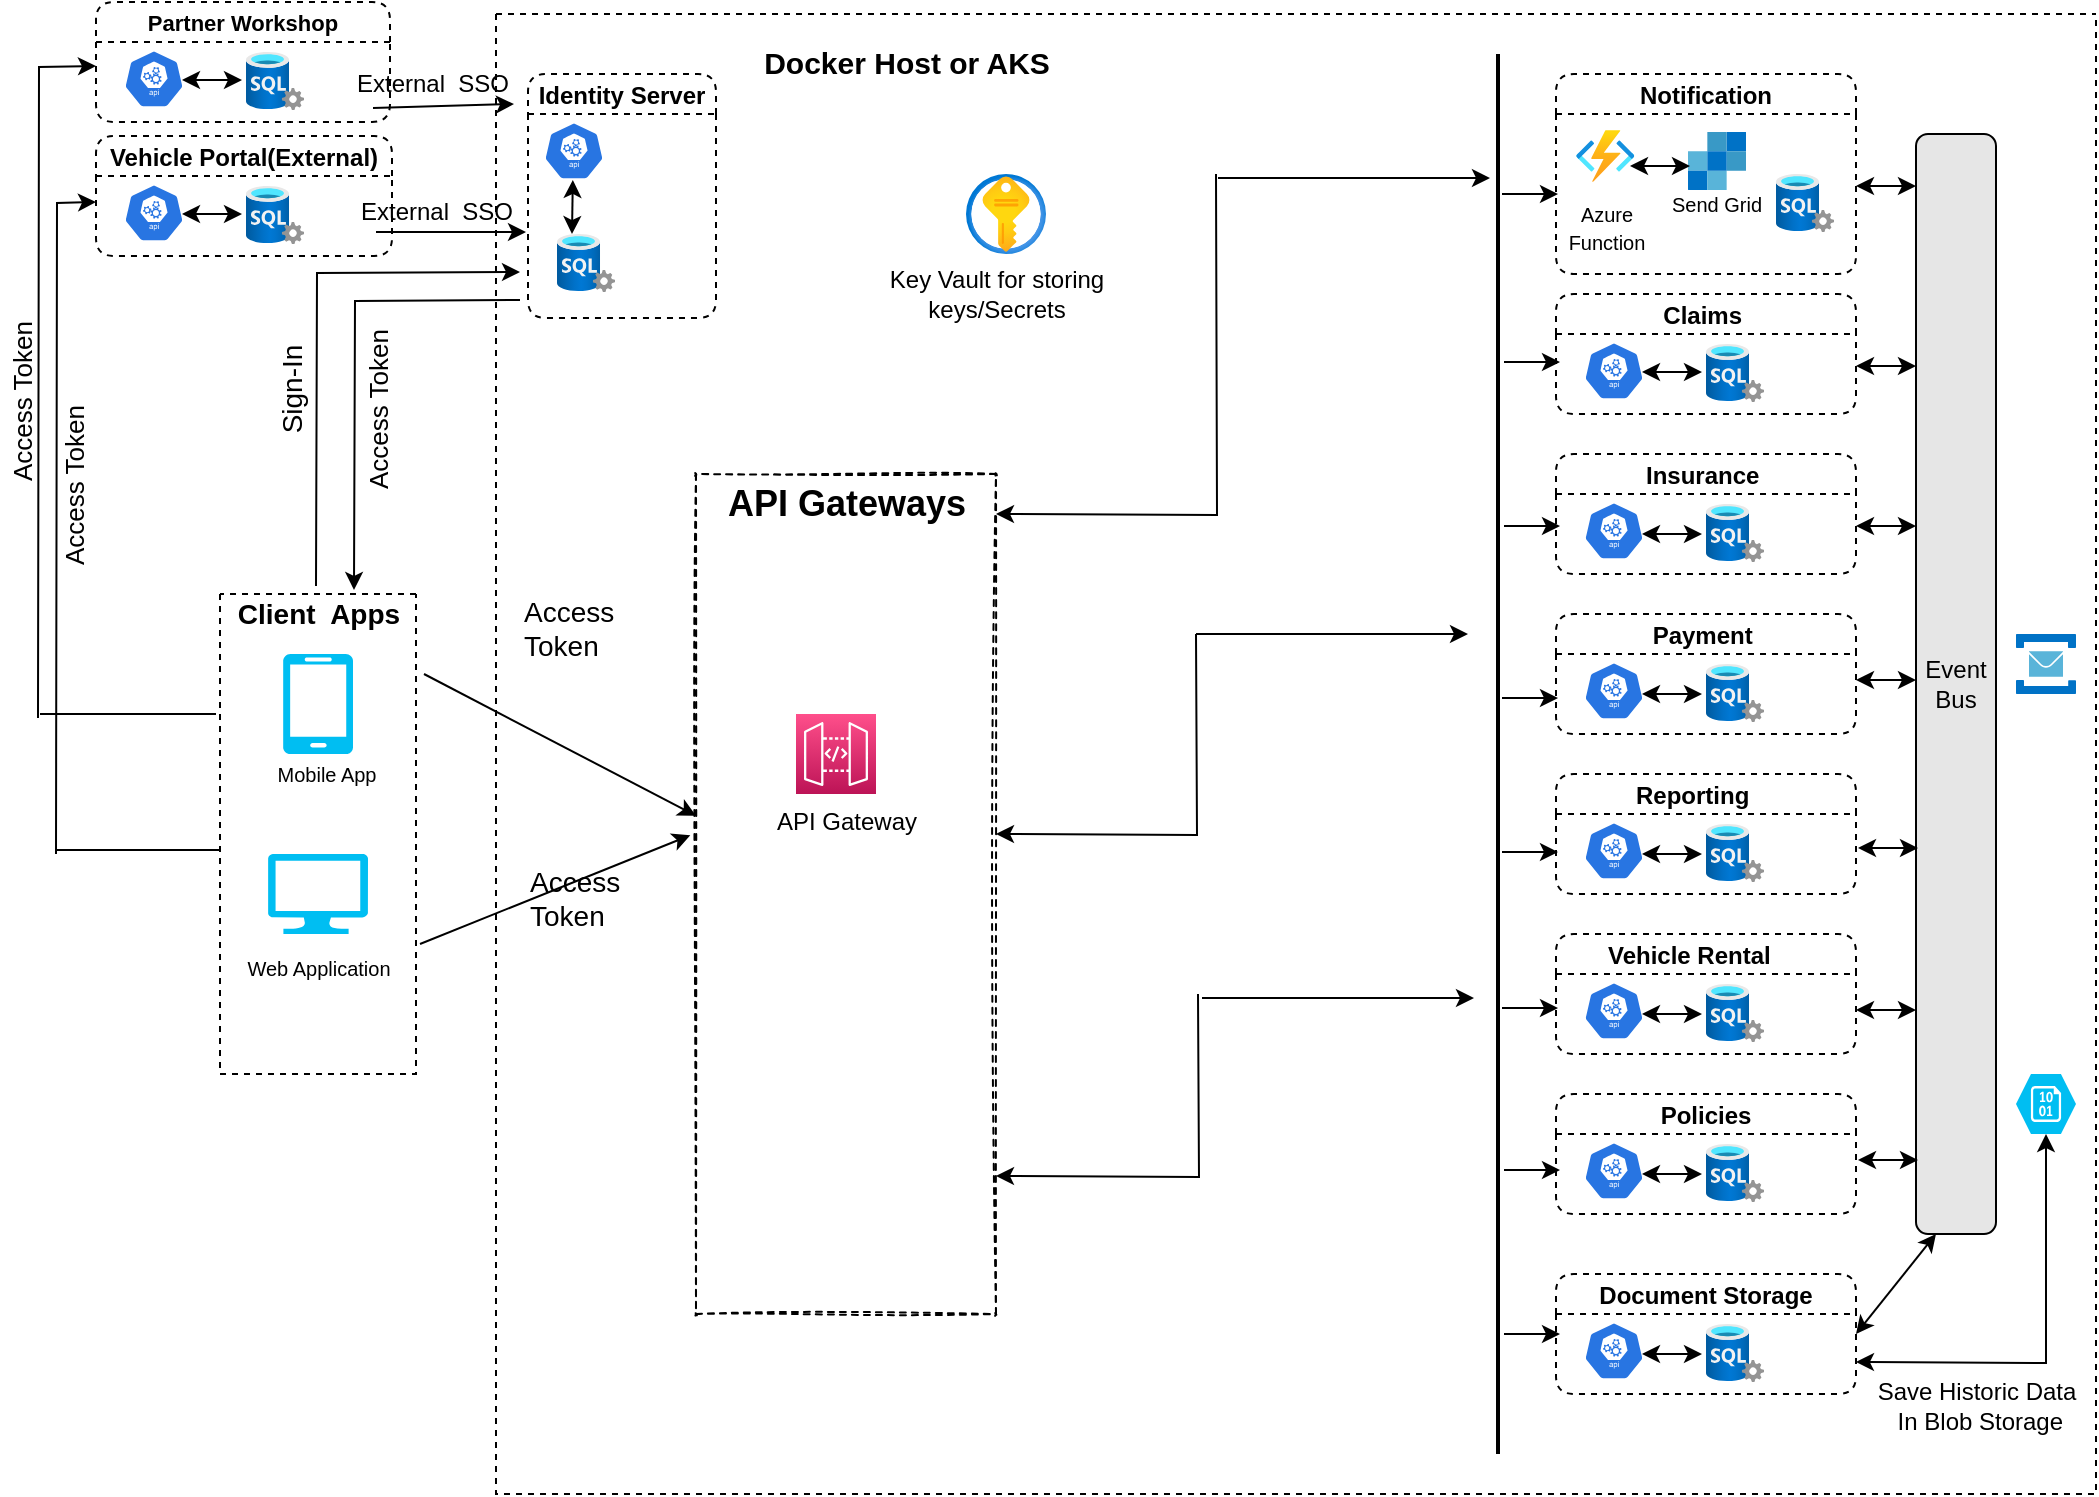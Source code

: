 <mxfile version="20.8.16" type="github">
  <diagram id="NDC4bo6qUV1IFUfRolQ6" name="Page-1">
    <mxGraphModel dx="1259" dy="620" grid="1" gridSize="10" guides="1" tooltips="1" connect="1" arrows="1" fold="1" page="1" pageScale="1" pageWidth="1169" pageHeight="827" math="0" shadow="0">
      <root>
        <mxCell id="0" />
        <mxCell id="1" parent="0" />
        <mxCell id="61lrkyeknkYS6H5JSlJV-2" value="Event Bus" style="rounded=1;whiteSpace=wrap;html=1;direction=north;fillColor=#E6E6E6;labelPosition=center;verticalLabelPosition=middle;align=center;verticalAlign=middle;flipH=0;flipV=0;" parent="1" vertex="1">
          <mxGeometry x="1060" y="70" width="40" height="550" as="geometry" />
        </mxCell>
        <mxCell id="61lrkyeknkYS6H5JSlJV-5" value="Claims " style="swimlane;startSize=20;glass=0;swimlaneLine=1;dashed=1;strokeWidth=1;swimlaneFillColor=none;rounded=1;shadow=0;sketch=0;swimlaneHead=1;horizontal=1;noLabel=0;collapsible=0;" parent="1" vertex="1">
          <mxGeometry x="880" y="150" width="150" height="60" as="geometry">
            <mxRectangle x="140" y="55" width="50" height="40" as="alternateBounds" />
          </mxGeometry>
        </mxCell>
        <mxCell id="61lrkyeknkYS6H5JSlJV-6" value="" style="sketch=0;html=1;dashed=0;whitespace=wrap;fillColor=#2875E2;strokeColor=#ffffff;points=[[0.005,0.63,0],[0.1,0.2,0],[0.9,0.2,0],[0.5,0,0],[0.995,0.63,0],[0.72,0.99,0],[0.5,1,0],[0.28,0.99,0]];shape=mxgraph.kubernetes.icon;prIcon=api" parent="61lrkyeknkYS6H5JSlJV-5" vertex="1">
          <mxGeometry x="4" y="24" width="50" height="29" as="geometry" />
        </mxCell>
        <mxCell id="61lrkyeknkYS6H5JSlJV-7" value="" style="aspect=fixed;html=1;points=[];align=center;image;fontSize=12;image=img/lib/azure2/databases/SQL_Server.svg;" parent="61lrkyeknkYS6H5JSlJV-5" vertex="1">
          <mxGeometry x="75" y="25" width="29" height="29" as="geometry" />
        </mxCell>
        <mxCell id="61lrkyeknkYS6H5JSlJV-8" value="" style="endArrow=classic;startArrow=classic;html=1;rounded=0;" parent="61lrkyeknkYS6H5JSlJV-5" edge="1">
          <mxGeometry width="50" height="50" relative="1" as="geometry">
            <mxPoint x="43" y="39" as="sourcePoint" />
            <mxPoint x="73" y="39" as="targetPoint" />
          </mxGeometry>
        </mxCell>
        <mxCell id="61lrkyeknkYS6H5JSlJV-9" value="" style="endArrow=classic;startArrow=classic;html=1;rounded=0;" parent="1" edge="1">
          <mxGeometry width="50" height="50" relative="1" as="geometry">
            <mxPoint x="1030" y="186" as="sourcePoint" />
            <mxPoint x="1060" y="186" as="targetPoint" />
          </mxGeometry>
        </mxCell>
        <mxCell id="61lrkyeknkYS6H5JSlJV-12" value="Insurance " style="swimlane;startSize=20;glass=0;swimlaneLine=1;dashed=1;strokeWidth=1;swimlaneFillColor=none;rounded=1;shadow=0;sketch=0;swimlaneHead=1;horizontal=1;noLabel=0;collapsible=0;" parent="1" vertex="1">
          <mxGeometry x="880" y="230" width="150" height="60" as="geometry">
            <mxRectangle x="140" y="55" width="50" height="40" as="alternateBounds" />
          </mxGeometry>
        </mxCell>
        <mxCell id="61lrkyeknkYS6H5JSlJV-13" value="" style="sketch=0;html=1;dashed=0;whitespace=wrap;fillColor=#2875E2;strokeColor=#ffffff;points=[[0.005,0.63,0],[0.1,0.2,0],[0.9,0.2,0],[0.5,0,0],[0.995,0.63,0],[0.72,0.99,0],[0.5,1,0],[0.28,0.99,0]];shape=mxgraph.kubernetes.icon;prIcon=api" parent="61lrkyeknkYS6H5JSlJV-12" vertex="1">
          <mxGeometry x="4" y="24" width="50" height="29" as="geometry" />
        </mxCell>
        <mxCell id="61lrkyeknkYS6H5JSlJV-14" value="" style="aspect=fixed;html=1;points=[];align=center;image;fontSize=12;image=img/lib/azure2/databases/SQL_Server.svg;" parent="61lrkyeknkYS6H5JSlJV-12" vertex="1">
          <mxGeometry x="75" y="25" width="29" height="29" as="geometry" />
        </mxCell>
        <mxCell id="61lrkyeknkYS6H5JSlJV-15" value="" style="endArrow=classic;startArrow=classic;html=1;rounded=0;" parent="61lrkyeknkYS6H5JSlJV-12" edge="1">
          <mxGeometry width="50" height="50" relative="1" as="geometry">
            <mxPoint x="43" y="40" as="sourcePoint" />
            <mxPoint x="73" y="40" as="targetPoint" />
          </mxGeometry>
        </mxCell>
        <mxCell id="61lrkyeknkYS6H5JSlJV-16" value="Payment " style="swimlane;startSize=20;glass=0;swimlaneLine=1;dashed=1;strokeWidth=1;swimlaneFillColor=none;rounded=1;shadow=0;sketch=0;swimlaneHead=1;horizontal=1;noLabel=0;collapsible=0;" parent="1" vertex="1">
          <mxGeometry x="880" y="310" width="150" height="60" as="geometry">
            <mxRectangle x="140" y="55" width="50" height="40" as="alternateBounds" />
          </mxGeometry>
        </mxCell>
        <mxCell id="61lrkyeknkYS6H5JSlJV-17" value="" style="sketch=0;html=1;dashed=0;whitespace=wrap;fillColor=#2875E2;strokeColor=#ffffff;points=[[0.005,0.63,0],[0.1,0.2,0],[0.9,0.2,0],[0.5,0,0],[0.995,0.63,0],[0.72,0.99,0],[0.5,1,0],[0.28,0.99,0]];shape=mxgraph.kubernetes.icon;prIcon=api" parent="61lrkyeknkYS6H5JSlJV-16" vertex="1">
          <mxGeometry x="4" y="24" width="50" height="29" as="geometry" />
        </mxCell>
        <mxCell id="61lrkyeknkYS6H5JSlJV-18" value="" style="aspect=fixed;html=1;points=[];align=center;image;fontSize=12;image=img/lib/azure2/databases/SQL_Server.svg;" parent="61lrkyeknkYS6H5JSlJV-16" vertex="1">
          <mxGeometry x="75" y="25" width="29" height="29" as="geometry" />
        </mxCell>
        <mxCell id="61lrkyeknkYS6H5JSlJV-19" value="" style="endArrow=classic;startArrow=classic;html=1;rounded=0;" parent="61lrkyeknkYS6H5JSlJV-16" edge="1">
          <mxGeometry width="50" height="50" relative="1" as="geometry">
            <mxPoint x="43" y="40" as="sourcePoint" />
            <mxPoint x="73" y="40" as="targetPoint" />
          </mxGeometry>
        </mxCell>
        <mxCell id="61lrkyeknkYS6H5JSlJV-20" value="Reporting    " style="swimlane;startSize=20;glass=0;swimlaneLine=1;dashed=1;strokeWidth=1;swimlaneFillColor=none;rounded=1;shadow=0;sketch=0;swimlaneHead=1;horizontal=1;noLabel=0;collapsible=0;" parent="1" vertex="1">
          <mxGeometry x="880" y="390" width="150" height="60" as="geometry">
            <mxRectangle x="140" y="55" width="50" height="40" as="alternateBounds" />
          </mxGeometry>
        </mxCell>
        <mxCell id="61lrkyeknkYS6H5JSlJV-21" value="" style="sketch=0;html=1;dashed=0;whitespace=wrap;fillColor=#2875E2;strokeColor=#ffffff;points=[[0.005,0.63,0],[0.1,0.2,0],[0.9,0.2,0],[0.5,0,0],[0.995,0.63,0],[0.72,0.99,0],[0.5,1,0],[0.28,0.99,0]];shape=mxgraph.kubernetes.icon;prIcon=api" parent="61lrkyeknkYS6H5JSlJV-20" vertex="1">
          <mxGeometry x="4" y="24" width="50" height="29" as="geometry" />
        </mxCell>
        <mxCell id="61lrkyeknkYS6H5JSlJV-22" value="" style="aspect=fixed;html=1;points=[];align=center;image;fontSize=12;image=img/lib/azure2/databases/SQL_Server.svg;" parent="61lrkyeknkYS6H5JSlJV-20" vertex="1">
          <mxGeometry x="75" y="25" width="29" height="29" as="geometry" />
        </mxCell>
        <mxCell id="61lrkyeknkYS6H5JSlJV-23" value="" style="endArrow=classic;startArrow=classic;html=1;rounded=0;" parent="61lrkyeknkYS6H5JSlJV-20" edge="1">
          <mxGeometry width="50" height="50" relative="1" as="geometry">
            <mxPoint x="43" y="40" as="sourcePoint" />
            <mxPoint x="73" y="40" as="targetPoint" />
          </mxGeometry>
        </mxCell>
        <mxCell id="61lrkyeknkYS6H5JSlJV-24" value="Vehicle Rental     " style="swimlane;startSize=20;glass=0;swimlaneLine=1;dashed=1;strokeWidth=1;swimlaneFillColor=none;rounded=1;shadow=0;sketch=0;swimlaneHead=1;horizontal=1;noLabel=0;collapsible=0;" parent="1" vertex="1">
          <mxGeometry x="880" y="470" width="150" height="60" as="geometry">
            <mxRectangle x="140" y="55" width="50" height="40" as="alternateBounds" />
          </mxGeometry>
        </mxCell>
        <mxCell id="61lrkyeknkYS6H5JSlJV-25" value="" style="sketch=0;html=1;dashed=0;whitespace=wrap;fillColor=#2875E2;strokeColor=#ffffff;points=[[0.005,0.63,0],[0.1,0.2,0],[0.9,0.2,0],[0.5,0,0],[0.995,0.63,0],[0.72,0.99,0],[0.5,1,0],[0.28,0.99,0]];shape=mxgraph.kubernetes.icon;prIcon=api" parent="61lrkyeknkYS6H5JSlJV-24" vertex="1">
          <mxGeometry x="4" y="24" width="50" height="29" as="geometry" />
        </mxCell>
        <mxCell id="61lrkyeknkYS6H5JSlJV-26" value="" style="aspect=fixed;html=1;points=[];align=center;image;fontSize=12;image=img/lib/azure2/databases/SQL_Server.svg;" parent="61lrkyeknkYS6H5JSlJV-24" vertex="1">
          <mxGeometry x="75" y="25" width="29" height="29" as="geometry" />
        </mxCell>
        <mxCell id="61lrkyeknkYS6H5JSlJV-27" value="" style="endArrow=classic;startArrow=classic;html=1;rounded=0;" parent="61lrkyeknkYS6H5JSlJV-24" edge="1">
          <mxGeometry width="50" height="50" relative="1" as="geometry">
            <mxPoint x="43" y="40" as="sourcePoint" />
            <mxPoint x="73" y="40" as="targetPoint" />
          </mxGeometry>
        </mxCell>
        <mxCell id="61lrkyeknkYS6H5JSlJV-32" value="Policies" style="swimlane;startSize=20;glass=0;swimlaneLine=1;dashed=1;strokeWidth=1;swimlaneFillColor=none;rounded=1;shadow=0;sketch=0;swimlaneHead=1;horizontal=1;noLabel=0;collapsible=0;" parent="1" vertex="1">
          <mxGeometry x="880" y="550" width="150" height="60" as="geometry">
            <mxRectangle x="140" y="55" width="50" height="40" as="alternateBounds" />
          </mxGeometry>
        </mxCell>
        <mxCell id="61lrkyeknkYS6H5JSlJV-33" value="" style="sketch=0;html=1;dashed=0;whitespace=wrap;fillColor=#2875E2;strokeColor=#ffffff;points=[[0.005,0.63,0],[0.1,0.2,0],[0.9,0.2,0],[0.5,0,0],[0.995,0.63,0],[0.72,0.99,0],[0.5,1,0],[0.28,0.99,0]];shape=mxgraph.kubernetes.icon;prIcon=api" parent="61lrkyeknkYS6H5JSlJV-32" vertex="1">
          <mxGeometry x="4" y="24" width="50" height="29" as="geometry" />
        </mxCell>
        <mxCell id="61lrkyeknkYS6H5JSlJV-34" value="" style="aspect=fixed;html=1;points=[];align=center;image;fontSize=12;image=img/lib/azure2/databases/SQL_Server.svg;" parent="61lrkyeknkYS6H5JSlJV-32" vertex="1">
          <mxGeometry x="75" y="25" width="29" height="29" as="geometry" />
        </mxCell>
        <mxCell id="61lrkyeknkYS6H5JSlJV-35" value="" style="endArrow=classic;startArrow=classic;html=1;rounded=0;" parent="61lrkyeknkYS6H5JSlJV-32" edge="1">
          <mxGeometry width="50" height="50" relative="1" as="geometry">
            <mxPoint x="43" y="40" as="sourcePoint" />
            <mxPoint x="73" y="40" as="targetPoint" />
          </mxGeometry>
        </mxCell>
        <mxCell id="61lrkyeknkYS6H5JSlJV-36" value="Document Storage" style="swimlane;startSize=20;glass=0;swimlaneLine=1;dashed=1;strokeWidth=1;swimlaneFillColor=none;rounded=1;shadow=0;sketch=0;swimlaneHead=1;horizontal=1;noLabel=0;collapsible=0;" parent="1" vertex="1">
          <mxGeometry x="880" y="640" width="150" height="60" as="geometry">
            <mxRectangle x="140" y="55" width="50" height="40" as="alternateBounds" />
          </mxGeometry>
        </mxCell>
        <mxCell id="61lrkyeknkYS6H5JSlJV-37" value="" style="sketch=0;html=1;dashed=0;whitespace=wrap;fillColor=#2875E2;strokeColor=#ffffff;points=[[0.005,0.63,0],[0.1,0.2,0],[0.9,0.2,0],[0.5,0,0],[0.995,0.63,0],[0.72,0.99,0],[0.5,1,0],[0.28,0.99,0]];shape=mxgraph.kubernetes.icon;prIcon=api" parent="61lrkyeknkYS6H5JSlJV-36" vertex="1">
          <mxGeometry x="4" y="24" width="50" height="29" as="geometry" />
        </mxCell>
        <mxCell id="61lrkyeknkYS6H5JSlJV-38" value="" style="aspect=fixed;html=1;points=[];align=center;image;fontSize=12;image=img/lib/azure2/databases/SQL_Server.svg;" parent="61lrkyeknkYS6H5JSlJV-36" vertex="1">
          <mxGeometry x="75" y="25" width="29" height="29" as="geometry" />
        </mxCell>
        <mxCell id="61lrkyeknkYS6H5JSlJV-39" value="" style="endArrow=classic;startArrow=classic;html=1;rounded=0;" parent="61lrkyeknkYS6H5JSlJV-36" edge="1">
          <mxGeometry width="50" height="50" relative="1" as="geometry">
            <mxPoint x="43" y="40" as="sourcePoint" />
            <mxPoint x="73" y="40" as="targetPoint" />
          </mxGeometry>
        </mxCell>
        <mxCell id="61lrkyeknkYS6H5JSlJV-40" value="" style="sketch=0;aspect=fixed;html=1;points=[];align=center;image;fontSize=12;image=img/lib/mscae/Service_Bus.svg;fillColor=#E6E6E6;" parent="1" vertex="1">
          <mxGeometry x="1110" y="320" width="30" height="30" as="geometry" />
        </mxCell>
        <mxCell id="61lrkyeknkYS6H5JSlJV-41" value="" style="endArrow=classic;startArrow=classic;html=1;rounded=0;" parent="1" edge="1">
          <mxGeometry width="50" height="50" relative="1" as="geometry">
            <mxPoint x="1030" y="266" as="sourcePoint" />
            <mxPoint x="1060" y="266" as="targetPoint" />
          </mxGeometry>
        </mxCell>
        <mxCell id="61lrkyeknkYS6H5JSlJV-42" value="" style="endArrow=classic;startArrow=classic;html=1;rounded=0;" parent="1" edge="1">
          <mxGeometry width="50" height="50" relative="1" as="geometry">
            <mxPoint x="1030" y="343" as="sourcePoint" />
            <mxPoint x="1060" y="343" as="targetPoint" />
          </mxGeometry>
        </mxCell>
        <mxCell id="61lrkyeknkYS6H5JSlJV-43" value="" style="endArrow=classic;startArrow=classic;html=1;rounded=0;" parent="1" edge="1">
          <mxGeometry width="50" height="50" relative="1" as="geometry">
            <mxPoint x="1031" y="427" as="sourcePoint" />
            <mxPoint x="1061" y="427" as="targetPoint" />
          </mxGeometry>
        </mxCell>
        <mxCell id="61lrkyeknkYS6H5JSlJV-44" value="" style="endArrow=classic;startArrow=classic;html=1;rounded=0;" parent="1" edge="1">
          <mxGeometry width="50" height="50" relative="1" as="geometry">
            <mxPoint x="1030" y="508" as="sourcePoint" />
            <mxPoint x="1060" y="508" as="targetPoint" />
          </mxGeometry>
        </mxCell>
        <mxCell id="61lrkyeknkYS6H5JSlJV-45" value="" style="endArrow=classic;startArrow=classic;html=1;rounded=0;" parent="1" edge="1">
          <mxGeometry width="50" height="50" relative="1" as="geometry">
            <mxPoint x="1031" y="583" as="sourcePoint" />
            <mxPoint x="1061" y="583" as="targetPoint" />
          </mxGeometry>
        </mxCell>
        <mxCell id="61lrkyeknkYS6H5JSlJV-46" value="" style="verticalLabelPosition=bottom;html=1;verticalAlign=top;align=center;strokeColor=none;fillColor=#00BEF2;shape=mxgraph.azure.storage_blob;" parent="1" vertex="1">
          <mxGeometry x="1110" y="540" width="30" height="30" as="geometry" />
        </mxCell>
        <mxCell id="61lrkyeknkYS6H5JSlJV-48" value="" style="endArrow=classic;startArrow=classic;html=1;rounded=0;edgeStyle=orthogonalEdgeStyle;entryX=0.5;entryY=1;entryDx=0;entryDy=0;entryPerimeter=0;" parent="1" target="61lrkyeknkYS6H5JSlJV-46" edge="1">
          <mxGeometry width="50" height="50" relative="1" as="geometry">
            <mxPoint x="1030" y="684" as="sourcePoint" />
            <mxPoint x="1140" y="684" as="targetPoint" />
          </mxGeometry>
        </mxCell>
        <mxCell id="61lrkyeknkYS6H5JSlJV-49" value="" style="endArrow=classic;startArrow=classic;html=1;rounded=0;entryX=0;entryY=0.25;entryDx=0;entryDy=0;" parent="1" target="61lrkyeknkYS6H5JSlJV-2" edge="1">
          <mxGeometry width="50" height="50" relative="1" as="geometry">
            <mxPoint x="1030" y="670" as="sourcePoint" />
            <mxPoint x="1070" y="650" as="targetPoint" />
          </mxGeometry>
        </mxCell>
        <mxCell id="61lrkyeknkYS6H5JSlJV-50" value="&lt;font style=&quot;font-size: 12px&quot;&gt;Save Historic Data&lt;br&gt;&amp;nbsp;In Blob Storage&lt;/font&gt;" style="text;html=1;align=center;verticalAlign=middle;resizable=0;points=[];autosize=1;strokeColor=none;fillColor=none;" parent="1" vertex="1">
          <mxGeometry x="1035" y="691" width="110" height="30" as="geometry" />
        </mxCell>
        <mxCell id="61lrkyeknkYS6H5JSlJV-55" value="Notification" style="swimlane;startSize=20;glass=0;swimlaneLine=1;dashed=1;strokeWidth=1;swimlaneFillColor=none;rounded=1;shadow=0;sketch=0;swimlaneHead=1;horizontal=1;noLabel=0;collapsible=0;" parent="1" vertex="1">
          <mxGeometry x="880" y="40" width="150" height="100" as="geometry">
            <mxRectangle x="140" y="55" width="50" height="40" as="alternateBounds" />
          </mxGeometry>
        </mxCell>
        <mxCell id="61lrkyeknkYS6H5JSlJV-59" value="&lt;span style=&quot;font-size: 10px&quot;&gt;Azure&lt;/span&gt;&lt;br style=&quot;font-size: 10px&quot;&gt;&lt;span style=&quot;font-size: 10px&quot;&gt;Function&lt;/span&gt;" style="html=1;points=[];align=center;image;fontSize=12;image=img/lib/azure2/compute/Function_Apps.svg;fillColor=#E6E6E6;" parent="61lrkyeknkYS6H5JSlJV-55" vertex="1">
          <mxGeometry x="10.14" y="26.5" width="29" height="29" as="geometry" />
        </mxCell>
        <mxCell id="61lrkyeknkYS6H5JSlJV-61" value="" style="sketch=0;aspect=fixed;html=1;points=[];align=center;image;fontSize=12;image=img/lib/mscae/SendGrid_Accounts.svg;fillColor=#E6E6E6;" parent="61lrkyeknkYS6H5JSlJV-55" vertex="1">
          <mxGeometry x="66" y="29" width="29" height="29" as="geometry" />
        </mxCell>
        <mxCell id="61lrkyeknkYS6H5JSlJV-64" value="" style="aspect=fixed;html=1;points=[];align=center;image;fontSize=12;image=img/lib/azure2/databases/SQL_Server.svg;" parent="61lrkyeknkYS6H5JSlJV-55" vertex="1">
          <mxGeometry x="110" y="50" width="29" height="29" as="geometry" />
        </mxCell>
        <mxCell id="61lrkyeknkYS6H5JSlJV-73" value="Send Grid" style="text;html=1;align=center;verticalAlign=middle;resizable=0;points=[];autosize=1;strokeColor=none;fillColor=none;fontSize=10;" parent="61lrkyeknkYS6H5JSlJV-55" vertex="1">
          <mxGeometry x="50" y="54.5" width="60" height="20" as="geometry" />
        </mxCell>
        <mxCell id="61lrkyeknkYS6H5JSlJV-62" value="" style="endArrow=classic;startArrow=classic;html=1;rounded=0;" parent="1" edge="1">
          <mxGeometry width="50" height="50" relative="1" as="geometry">
            <mxPoint x="917" y="86" as="sourcePoint" />
            <mxPoint x="947" y="86" as="targetPoint" />
          </mxGeometry>
        </mxCell>
        <mxCell id="61lrkyeknkYS6H5JSlJV-63" value="" style="endArrow=classic;startArrow=classic;html=1;rounded=0;" parent="1" edge="1">
          <mxGeometry width="50" height="50" relative="1" as="geometry">
            <mxPoint x="1030" y="96" as="sourcePoint" />
            <mxPoint x="1060" y="96" as="targetPoint" />
          </mxGeometry>
        </mxCell>
        <mxCell id="61lrkyeknkYS6H5JSlJV-78" value="" style="swimlane;startSize=0;fontSize=10;fillColor=#E6E6E6;collapsible=0;dashed=1;" parent="1" vertex="1">
          <mxGeometry x="350" y="10" width="800" height="740" as="geometry" />
        </mxCell>
        <mxCell id="61lrkyeknkYS6H5JSlJV-80" value="" style="line;strokeWidth=2;html=1;fontSize=10;fillColor=#E6E6E6;direction=south;" parent="61lrkyeknkYS6H5JSlJV-78" vertex="1">
          <mxGeometry x="496" y="20" width="10" height="700" as="geometry" />
        </mxCell>
        <mxCell id="61lrkyeknkYS6H5JSlJV-103" value="Identity Server" style="swimlane;startSize=20;glass=0;swimlaneLine=1;dashed=1;strokeWidth=1;swimlaneFillColor=none;rounded=1;shadow=0;sketch=0;swimlaneHead=1;horizontal=1;noLabel=0;collapsible=0;" parent="61lrkyeknkYS6H5JSlJV-78" vertex="1">
          <mxGeometry x="16" y="30" width="94" height="122" as="geometry">
            <mxRectangle x="140" y="55" width="50" height="40" as="alternateBounds" />
          </mxGeometry>
        </mxCell>
        <mxCell id="61lrkyeknkYS6H5JSlJV-104" value="" style="sketch=0;html=1;dashed=0;whitespace=wrap;fillColor=#2875E2;strokeColor=#ffffff;points=[[0.005,0.63,0],[0.1,0.2,0],[0.9,0.2,0],[0.5,0,0],[0.995,0.63,0],[0.72,0.99,0],[0.5,1,0],[0.28,0.99,0]];shape=mxgraph.kubernetes.icon;prIcon=api" parent="61lrkyeknkYS6H5JSlJV-103" vertex="1">
          <mxGeometry x="-2" y="24" width="50" height="29" as="geometry" />
        </mxCell>
        <mxCell id="61lrkyeknkYS6H5JSlJV-105" value="" style="aspect=fixed;html=1;points=[];align=center;image;fontSize=12;image=img/lib/azure2/databases/SQL_Server.svg;" parent="61lrkyeknkYS6H5JSlJV-103" vertex="1">
          <mxGeometry x="14.5" y="80" width="29" height="29" as="geometry" />
        </mxCell>
        <mxCell id="61lrkyeknkYS6H5JSlJV-153" value="" style="endArrow=classic;startArrow=classic;html=1;rounded=0;fontSize=11;" parent="61lrkyeknkYS6H5JSlJV-103" edge="1">
          <mxGeometry width="50" height="50" relative="1" as="geometry">
            <mxPoint x="22" y="80" as="sourcePoint" />
            <mxPoint x="22.41" y="53" as="targetPoint" />
          </mxGeometry>
        </mxCell>
        <mxCell id="61lrkyeknkYS6H5JSlJV-164" value="" style="swimlane;startSize=0;rounded=1;shadow=0;glass=0;dashed=1;sketch=1;fontSize=12;strokeWidth=1;fillColor=#FFFFFF;collapsible=0;" parent="61lrkyeknkYS6H5JSlJV-78" vertex="1">
          <mxGeometry x="100" y="230" width="150" height="420" as="geometry" />
        </mxCell>
        <mxCell id="61lrkyeknkYS6H5JSlJV-127" value="" style="sketch=0;points=[[0,0,0],[0.25,0,0],[0.5,0,0],[0.75,0,0],[1,0,0],[0,1,0],[0.25,1,0],[0.5,1,0],[0.75,1,0],[1,1,0],[0,0.25,0],[0,0.5,0],[0,0.75,0],[1,0.25,0],[1,0.5,0],[1,0.75,0]];outlineConnect=0;fontColor=#232F3E;gradientColor=#FF4F8B;gradientDirection=north;fillColor=#BC1356;strokeColor=#ffffff;dashed=0;verticalLabelPosition=bottom;verticalAlign=top;align=center;html=1;fontSize=12;fontStyle=0;aspect=fixed;shape=mxgraph.aws4.resourceIcon;resIcon=mxgraph.aws4.api_gateway;rounded=1;shadow=0;glass=0;" parent="61lrkyeknkYS6H5JSlJV-164" vertex="1">
          <mxGeometry x="50" y="120" width="40" height="40" as="geometry" />
        </mxCell>
        <mxCell id="61lrkyeknkYS6H5JSlJV-165" value="API Gateways" style="text;html=1;align=center;verticalAlign=middle;resizable=0;points=[];autosize=1;strokeColor=none;fillColor=none;fontSize=18;fontStyle=1" parent="61lrkyeknkYS6H5JSlJV-164" vertex="1">
          <mxGeometry x="10" width="130" height="30" as="geometry" />
        </mxCell>
        <mxCell id="gaQmTshukxxwm8Vg9MID-1" value="API Gateway" style="text;html=1;align=center;verticalAlign=middle;resizable=0;points=[];autosize=1;strokeColor=none;fillColor=none;fontSize=12;" vertex="1" parent="61lrkyeknkYS6H5JSlJV-164">
          <mxGeometry x="30" y="159" width="90" height="30" as="geometry" />
        </mxCell>
        <mxCell id="JJn1Hq78o_uD2kxYi9cs-5" value="" style="endArrow=classic;html=1;rounded=0;endFill=1;" parent="61lrkyeknkYS6H5JSlJV-78" edge="1">
          <mxGeometry width="50" height="50" relative="1" as="geometry">
            <mxPoint x="361" y="82" as="sourcePoint" />
            <mxPoint x="497" y="82" as="targetPoint" />
            <Array as="points">
              <mxPoint x="430" y="82" />
            </Array>
          </mxGeometry>
        </mxCell>
        <mxCell id="JJn1Hq78o_uD2kxYi9cs-4" value="" style="endArrow=none;html=1;rounded=0;edgeStyle=orthogonalEdgeStyle;startArrow=classic;startFill=1;endFill=0;" parent="61lrkyeknkYS6H5JSlJV-78" edge="1">
          <mxGeometry width="50" height="50" relative="1" as="geometry">
            <mxPoint x="250" y="250" as="sourcePoint" />
            <mxPoint x="360" y="80" as="targetPoint" />
          </mxGeometry>
        </mxCell>
        <mxCell id="JJn1Hq78o_uD2kxYi9cs-8" value="" style="endArrow=none;html=1;rounded=0;edgeStyle=orthogonalEdgeStyle;startArrow=classic;startFill=1;endFill=0;" parent="61lrkyeknkYS6H5JSlJV-78" edge="1">
          <mxGeometry width="50" height="50" relative="1" as="geometry">
            <mxPoint x="250" y="581" as="sourcePoint" />
            <mxPoint x="351" y="490" as="targetPoint" />
          </mxGeometry>
        </mxCell>
        <mxCell id="JJn1Hq78o_uD2kxYi9cs-10" value="" style="endArrow=none;html=1;rounded=0;edgeStyle=orthogonalEdgeStyle;startArrow=classic;startFill=1;endFill=0;" parent="61lrkyeknkYS6H5JSlJV-78" edge="1">
          <mxGeometry width="50" height="50" relative="1" as="geometry">
            <mxPoint x="250" y="410" as="sourcePoint" />
            <mxPoint x="350" y="310" as="targetPoint" />
          </mxGeometry>
        </mxCell>
        <mxCell id="JJn1Hq78o_uD2kxYi9cs-9" value="" style="endArrow=classic;html=1;rounded=0;endFill=1;" parent="61lrkyeknkYS6H5JSlJV-78" edge="1">
          <mxGeometry width="50" height="50" relative="1" as="geometry">
            <mxPoint x="350" y="310" as="sourcePoint" />
            <mxPoint x="486" y="310" as="targetPoint" />
            <Array as="points">
              <mxPoint x="419" y="310" />
            </Array>
          </mxGeometry>
        </mxCell>
        <mxCell id="JJn1Hq78o_uD2kxYi9cs-13" value="" style="aspect=fixed;html=1;points=[];align=center;image;fontSize=12;image=img/lib/azure2/security/Key_Vaults.svg;" parent="61lrkyeknkYS6H5JSlJV-78" vertex="1">
          <mxGeometry x="235" y="80" width="40" height="40" as="geometry" />
        </mxCell>
        <mxCell id="gaQmTshukxxwm8Vg9MID-2" value="" style="endArrow=classic;html=1;rounded=0;fontSize=16;endSize=6;" edge="1" parent="61lrkyeknkYS6H5JSlJV-78" target="61lrkyeknkYS6H5JSlJV-164">
          <mxGeometry width="50" height="50" relative="1" as="geometry">
            <mxPoint x="-36" y="330" as="sourcePoint" />
            <mxPoint x="162" y="330" as="targetPoint" />
          </mxGeometry>
        </mxCell>
        <mxCell id="61lrkyeknkYS6H5JSlJV-85" value="" style="endArrow=classic;html=1;rounded=0;fontSize=10;" parent="1" edge="1">
          <mxGeometry width="50" height="50" relative="1" as="geometry">
            <mxPoint x="854" y="184" as="sourcePoint" />
            <mxPoint x="882" y="184" as="targetPoint" />
          </mxGeometry>
        </mxCell>
        <mxCell id="61lrkyeknkYS6H5JSlJV-86" value="" style="endArrow=classic;html=1;rounded=0;fontSize=10;" parent="1" edge="1">
          <mxGeometry width="50" height="50" relative="1" as="geometry">
            <mxPoint x="854" y="266" as="sourcePoint" />
            <mxPoint x="882" y="266" as="targetPoint" />
          </mxGeometry>
        </mxCell>
        <mxCell id="61lrkyeknkYS6H5JSlJV-87" value="" style="endArrow=classic;html=1;rounded=0;fontSize=10;" parent="1" edge="1">
          <mxGeometry width="50" height="50" relative="1" as="geometry">
            <mxPoint x="853" y="352" as="sourcePoint" />
            <mxPoint x="881" y="352" as="targetPoint" />
          </mxGeometry>
        </mxCell>
        <mxCell id="61lrkyeknkYS6H5JSlJV-88" value="" style="endArrow=classic;html=1;rounded=0;fontSize=10;" parent="1" edge="1">
          <mxGeometry width="50" height="50" relative="1" as="geometry">
            <mxPoint x="853" y="429" as="sourcePoint" />
            <mxPoint x="881" y="429" as="targetPoint" />
          </mxGeometry>
        </mxCell>
        <mxCell id="61lrkyeknkYS6H5JSlJV-89" value="" style="endArrow=classic;html=1;rounded=0;fontSize=10;" parent="1" edge="1">
          <mxGeometry width="50" height="50" relative="1" as="geometry">
            <mxPoint x="853" y="507" as="sourcePoint" />
            <mxPoint x="881" y="507" as="targetPoint" />
          </mxGeometry>
        </mxCell>
        <mxCell id="61lrkyeknkYS6H5JSlJV-90" value="" style="endArrow=classic;html=1;rounded=0;fontSize=10;" parent="1" edge="1">
          <mxGeometry width="50" height="50" relative="1" as="geometry">
            <mxPoint x="854" y="588" as="sourcePoint" />
            <mxPoint x="882" y="588" as="targetPoint" />
          </mxGeometry>
        </mxCell>
        <mxCell id="61lrkyeknkYS6H5JSlJV-91" value="" style="endArrow=classic;html=1;rounded=0;fontSize=10;" parent="1" edge="1">
          <mxGeometry width="50" height="50" relative="1" as="geometry">
            <mxPoint x="854" y="670" as="sourcePoint" />
            <mxPoint x="882" y="670" as="targetPoint" />
          </mxGeometry>
        </mxCell>
        <mxCell id="61lrkyeknkYS6H5JSlJV-92" value="" style="endArrow=classic;html=1;rounded=0;fontSize=10;" parent="1" edge="1">
          <mxGeometry width="50" height="50" relative="1" as="geometry">
            <mxPoint x="853" y="100" as="sourcePoint" />
            <mxPoint x="881" y="100" as="targetPoint" />
          </mxGeometry>
        </mxCell>
        <mxCell id="61lrkyeknkYS6H5JSlJV-93" value="" style="swimlane;startSize=0;fontSize=10;strokeWidth=1;fillColor=#E6E6E6;collapsible=0;dashed=1;rounded=1;noLabel=0;" parent="1" vertex="1">
          <mxGeometry x="212" y="300" width="98" height="240" as="geometry" />
        </mxCell>
        <mxCell id="61lrkyeknkYS6H5JSlJV-94" value="&lt;b&gt;Client&amp;nbsp; Apps&lt;/b&gt;" style="text;html=1;align=center;verticalAlign=middle;resizable=0;points=[];autosize=1;strokeColor=none;fillColor=none;fontSize=14;" parent="61lrkyeknkYS6H5JSlJV-93" vertex="1">
          <mxGeometry x="-1" width="100" height="20" as="geometry" />
        </mxCell>
        <mxCell id="61lrkyeknkYS6H5JSlJV-97" value="Mobile App&lt;br&gt;" style="text;html=1;align=center;verticalAlign=middle;resizable=0;points=[];autosize=1;strokeColor=none;fillColor=none;fontSize=10;" parent="61lrkyeknkYS6H5JSlJV-93" vertex="1">
          <mxGeometry x="23" y="80" width="60" height="20" as="geometry" />
        </mxCell>
        <mxCell id="61lrkyeknkYS6H5JSlJV-98" value="" style="verticalLabelPosition=bottom;html=1;verticalAlign=top;align=center;strokeColor=none;fillColor=#00BEF2;shape=mxgraph.azure.computer;pointerEvents=1;rounded=1;dashed=1;fontSize=10;" parent="61lrkyeknkYS6H5JSlJV-93" vertex="1">
          <mxGeometry x="24" y="130" width="50" height="40" as="geometry" />
        </mxCell>
        <mxCell id="61lrkyeknkYS6H5JSlJV-101" value="" style="verticalLabelPosition=bottom;html=1;verticalAlign=top;align=center;strokeColor=none;fillColor=#00BEF2;shape=mxgraph.azure.mobile;pointerEvents=1;rounded=1;dashed=1;fontSize=10;" parent="61lrkyeknkYS6H5JSlJV-93" vertex="1">
          <mxGeometry x="31.5" y="30" width="35" height="50" as="geometry" />
        </mxCell>
        <mxCell id="61lrkyeknkYS6H5JSlJV-99" value="Web Application" style="text;html=1;align=center;verticalAlign=middle;resizable=0;points=[];autosize=1;strokeColor=none;fillColor=none;fontSize=10;" parent="1" vertex="1">
          <mxGeometry x="216" y="477" width="90" height="20" as="geometry" />
        </mxCell>
        <mxCell id="61lrkyeknkYS6H5JSlJV-112" value="" style="endArrow=none;html=1;rounded=0;fontSize=16;edgeStyle=orthogonalEdgeStyle;endFill=0;startArrow=classic;startFill=1;" parent="1" edge="1">
          <mxGeometry width="50" height="50" relative="1" as="geometry">
            <mxPoint x="362" y="139" as="sourcePoint" />
            <mxPoint x="260" y="296" as="targetPoint" />
          </mxGeometry>
        </mxCell>
        <mxCell id="61lrkyeknkYS6H5JSlJV-114" value="Sign-In&lt;br style=&quot;font-size: 14px;&quot;&gt;" style="text;html=1;align=center;verticalAlign=middle;resizable=0;points=[];autosize=1;strokeColor=none;fillColor=none;fontSize=14;rotation=270;" parent="1" vertex="1">
          <mxGeometry x="218" y="188" width="60" height="20" as="geometry" />
        </mxCell>
        <mxCell id="61lrkyeknkYS6H5JSlJV-117" value="Access&lt;br&gt;Token" style="text;html=1;align=left;verticalAlign=middle;resizable=0;points=[];autosize=1;strokeColor=none;fillColor=none;fontSize=14;" parent="1" vertex="1">
          <mxGeometry x="362" y="297" width="60" height="40" as="geometry" />
        </mxCell>
        <mxCell id="61lrkyeknkYS6H5JSlJV-123" value="" style="endArrow=classic;html=1;rounded=0;fontSize=16;endSize=6;entryX=-0.019;entryY=0.43;entryDx=0;entryDy=0;entryPerimeter=0;" parent="1" edge="1" target="61lrkyeknkYS6H5JSlJV-164">
          <mxGeometry width="50" height="50" relative="1" as="geometry">
            <mxPoint x="312" y="475" as="sourcePoint" />
            <mxPoint x="510" y="475" as="targetPoint" />
          </mxGeometry>
        </mxCell>
        <mxCell id="61lrkyeknkYS6H5JSlJV-124" value="Access&lt;br&gt;Token" style="text;html=1;align=left;verticalAlign=middle;resizable=0;points=[];autosize=1;strokeColor=none;fillColor=none;fontSize=14;" parent="1" vertex="1">
          <mxGeometry x="365" y="432" width="60" height="40" as="geometry" />
        </mxCell>
        <mxCell id="61lrkyeknkYS6H5JSlJV-131" value="Docker Host or AKS" style="text;html=1;align=center;verticalAlign=middle;resizable=0;points=[];autosize=1;strokeColor=none;fillColor=none;fontSize=15;fontStyle=1" parent="1" vertex="1">
          <mxGeometry x="475" y="24" width="160" height="20" as="geometry" />
        </mxCell>
        <mxCell id="61lrkyeknkYS6H5JSlJV-132" value="Vehicle Portal(External)" style="swimlane;startSize=20;glass=0;swimlaneLine=1;dashed=1;strokeWidth=1;swimlaneFillColor=none;rounded=1;shadow=0;sketch=0;swimlaneHead=1;horizontal=1;noLabel=0;collapsible=0;" parent="1" vertex="1">
          <mxGeometry x="150" y="71" width="148" height="60" as="geometry">
            <mxRectangle x="140" y="55" width="50" height="40" as="alternateBounds" />
          </mxGeometry>
        </mxCell>
        <mxCell id="61lrkyeknkYS6H5JSlJV-133" value="" style="sketch=0;html=1;dashed=0;whitespace=wrap;fillColor=#2875E2;strokeColor=#ffffff;points=[[0.005,0.63,0],[0.1,0.2,0],[0.9,0.2,0],[0.5,0,0],[0.995,0.63,0],[0.72,0.99,0],[0.5,1,0],[0.28,0.99,0]];shape=mxgraph.kubernetes.icon;prIcon=api" parent="61lrkyeknkYS6H5JSlJV-132" vertex="1">
          <mxGeometry x="4" y="24" width="50" height="29" as="geometry" />
        </mxCell>
        <mxCell id="61lrkyeknkYS6H5JSlJV-134" value="" style="aspect=fixed;html=1;points=[];align=center;image;fontSize=12;image=img/lib/azure2/databases/SQL_Server.svg;" parent="61lrkyeknkYS6H5JSlJV-132" vertex="1">
          <mxGeometry x="75" y="25" width="29" height="29" as="geometry" />
        </mxCell>
        <mxCell id="61lrkyeknkYS6H5JSlJV-135" value="" style="endArrow=classic;startArrow=classic;html=1;rounded=0;" parent="61lrkyeknkYS6H5JSlJV-132" edge="1">
          <mxGeometry width="50" height="50" relative="1" as="geometry">
            <mxPoint x="43" y="39" as="sourcePoint" />
            <mxPoint x="73" y="39" as="targetPoint" />
          </mxGeometry>
        </mxCell>
        <mxCell id="61lrkyeknkYS6H5JSlJV-138" value="" style="endArrow=classic;startArrow=none;html=1;rounded=0;entryX=0;entryY=0.25;entryDx=0;entryDy=0;startFill=0;" parent="1" edge="1">
          <mxGeometry width="50" height="50" relative="1" as="geometry">
            <mxPoint x="290" y="119" as="sourcePoint" />
            <mxPoint x="365" y="119.0" as="targetPoint" />
          </mxGeometry>
        </mxCell>
        <mxCell id="61lrkyeknkYS6H5JSlJV-142" value="" style="endArrow=classic;html=1;rounded=0;fontSize=16;edgeStyle=orthogonalEdgeStyle;endFill=1;startArrow=none;startFill=0;" parent="1" edge="1">
          <mxGeometry width="50" height="50" relative="1" as="geometry">
            <mxPoint x="362" y="153" as="sourcePoint" />
            <mxPoint x="279" y="298" as="targetPoint" />
          </mxGeometry>
        </mxCell>
        <mxCell id="61lrkyeknkYS6H5JSlJV-143" value="Access Token" style="text;html=1;align=center;verticalAlign=middle;resizable=0;points=[];autosize=1;strokeColor=none;fillColor=none;fontSize=13;rotation=270;" parent="1" vertex="1">
          <mxGeometry x="241" y="198" width="100" height="20" as="geometry" />
        </mxCell>
        <mxCell id="61lrkyeknkYS6H5JSlJV-144" value="&lt;font style=&quot;font-size: 12px;&quot;&gt;External&amp;nbsp; SSO&lt;/font&gt;" style="text;html=1;align=center;verticalAlign=middle;resizable=0;points=[];autosize=1;strokeColor=none;fillColor=none;fontSize=12;" parent="1" vertex="1">
          <mxGeometry x="275" y="99" width="90" height="20" as="geometry" />
        </mxCell>
        <mxCell id="61lrkyeknkYS6H5JSlJV-146" value="" style="endArrow=none;startArrow=classic;html=1;rounded=0;edgeStyle=orthogonalEdgeStyle;endFill=0;" parent="1" edge="1">
          <mxGeometry width="50" height="50" relative="1" as="geometry">
            <mxPoint x="150.0" y="104" as="sourcePoint" />
            <mxPoint x="130" y="430" as="targetPoint" />
          </mxGeometry>
        </mxCell>
        <mxCell id="61lrkyeknkYS6H5JSlJV-147" value="" style="endArrow=none;html=1;rounded=0;fontSize=11;endFill=0;" parent="1" edge="1">
          <mxGeometry width="50" height="50" relative="1" as="geometry">
            <mxPoint x="130" y="428" as="sourcePoint" />
            <mxPoint x="212" y="428" as="targetPoint" />
          </mxGeometry>
        </mxCell>
        <mxCell id="61lrkyeknkYS6H5JSlJV-148" value="Access Token" style="text;html=1;align=center;verticalAlign=middle;resizable=0;points=[];autosize=1;strokeColor=none;fillColor=none;fontSize=13;rotation=270;" parent="1" vertex="1">
          <mxGeometry x="89" y="236" width="100" height="20" as="geometry" />
        </mxCell>
        <mxCell id="61lrkyeknkYS6H5JSlJV-149" value="Partner Workshop" style="swimlane;startSize=20;glass=0;swimlaneLine=1;dashed=1;strokeWidth=1;swimlaneFillColor=none;rounded=1;shadow=0;sketch=0;swimlaneHead=1;horizontal=1;noLabel=0;collapsible=0;fontSize=11;" parent="1" vertex="1">
          <mxGeometry x="150" y="4" width="147" height="60" as="geometry">
            <mxRectangle x="140" y="55" width="50" height="40" as="alternateBounds" />
          </mxGeometry>
        </mxCell>
        <mxCell id="61lrkyeknkYS6H5JSlJV-150" value="" style="sketch=0;html=1;dashed=0;whitespace=wrap;fillColor=#2875E2;strokeColor=#ffffff;points=[[0.005,0.63,0],[0.1,0.2,0],[0.9,0.2,0],[0.5,0,0],[0.995,0.63,0],[0.72,0.99,0],[0.5,1,0],[0.28,0.99,0]];shape=mxgraph.kubernetes.icon;prIcon=api" parent="61lrkyeknkYS6H5JSlJV-149" vertex="1">
          <mxGeometry x="4" y="24" width="50" height="29" as="geometry" />
        </mxCell>
        <mxCell id="61lrkyeknkYS6H5JSlJV-151" value="" style="aspect=fixed;html=1;points=[];align=center;image;fontSize=12;image=img/lib/azure2/databases/SQL_Server.svg;" parent="61lrkyeknkYS6H5JSlJV-149" vertex="1">
          <mxGeometry x="75" y="25" width="29" height="29" as="geometry" />
        </mxCell>
        <mxCell id="61lrkyeknkYS6H5JSlJV-152" value="" style="endArrow=classic;startArrow=classic;html=1;rounded=0;" parent="61lrkyeknkYS6H5JSlJV-149" edge="1">
          <mxGeometry width="50" height="50" relative="1" as="geometry">
            <mxPoint x="43" y="39" as="sourcePoint" />
            <mxPoint x="73" y="39" as="targetPoint" />
          </mxGeometry>
        </mxCell>
        <mxCell id="61lrkyeknkYS6H5JSlJV-156" value="&lt;font style=&quot;font-size: 12px;&quot;&gt;External&amp;nbsp; SSO&lt;/font&gt;" style="text;html=1;align=center;verticalAlign=middle;resizable=0;points=[];autosize=1;strokeColor=none;fillColor=none;fontSize=12;" parent="1" vertex="1">
          <mxGeometry x="273" y="35" width="90" height="20" as="geometry" />
        </mxCell>
        <mxCell id="61lrkyeknkYS6H5JSlJV-160" value="" style="endArrow=classic;html=1;rounded=0;fontSize=9;" parent="1" edge="1">
          <mxGeometry width="50" height="50" relative="1" as="geometry">
            <mxPoint x="288.5" y="57" as="sourcePoint" />
            <mxPoint x="359" y="55" as="targetPoint" />
          </mxGeometry>
        </mxCell>
        <mxCell id="61lrkyeknkYS6H5JSlJV-161" value="" style="endArrow=none;startArrow=classic;html=1;rounded=0;edgeStyle=orthogonalEdgeStyle;endFill=0;" parent="1" edge="1">
          <mxGeometry width="50" height="50" relative="1" as="geometry">
            <mxPoint x="150" y="36" as="sourcePoint" />
            <mxPoint x="121" y="362" as="targetPoint" />
          </mxGeometry>
        </mxCell>
        <mxCell id="61lrkyeknkYS6H5JSlJV-162" value="" style="endArrow=none;html=1;rounded=0;fontSize=11;endFill=0;" parent="1" edge="1">
          <mxGeometry width="50" height="50" relative="1" as="geometry">
            <mxPoint x="122" y="360.0" as="sourcePoint" />
            <mxPoint x="210" y="360" as="targetPoint" />
          </mxGeometry>
        </mxCell>
        <mxCell id="61lrkyeknkYS6H5JSlJV-163" value="Access Token" style="text;html=1;align=center;verticalAlign=middle;resizable=0;points=[];autosize=1;strokeColor=none;fillColor=none;fontSize=13;rotation=270;" parent="1" vertex="1">
          <mxGeometry x="63" y="194" width="100" height="20" as="geometry" />
        </mxCell>
        <mxCell id="JJn1Hq78o_uD2kxYi9cs-7" value="" style="endArrow=classic;html=1;rounded=0;endFill=1;" parent="1" edge="1">
          <mxGeometry width="50" height="50" relative="1" as="geometry">
            <mxPoint x="703" y="502" as="sourcePoint" />
            <mxPoint x="839" y="502" as="targetPoint" />
            <Array as="points">
              <mxPoint x="772" y="502" />
            </Array>
          </mxGeometry>
        </mxCell>
        <mxCell id="JJn1Hq78o_uD2kxYi9cs-15" value="Key Vault for storing&lt;br&gt;keys/Secrets" style="text;html=1;align=center;verticalAlign=middle;resizable=0;points=[];autosize=1;strokeColor=none;fillColor=none;" parent="1" vertex="1">
          <mxGeometry x="540" y="135" width="120" height="30" as="geometry" />
        </mxCell>
      </root>
    </mxGraphModel>
  </diagram>
</mxfile>
